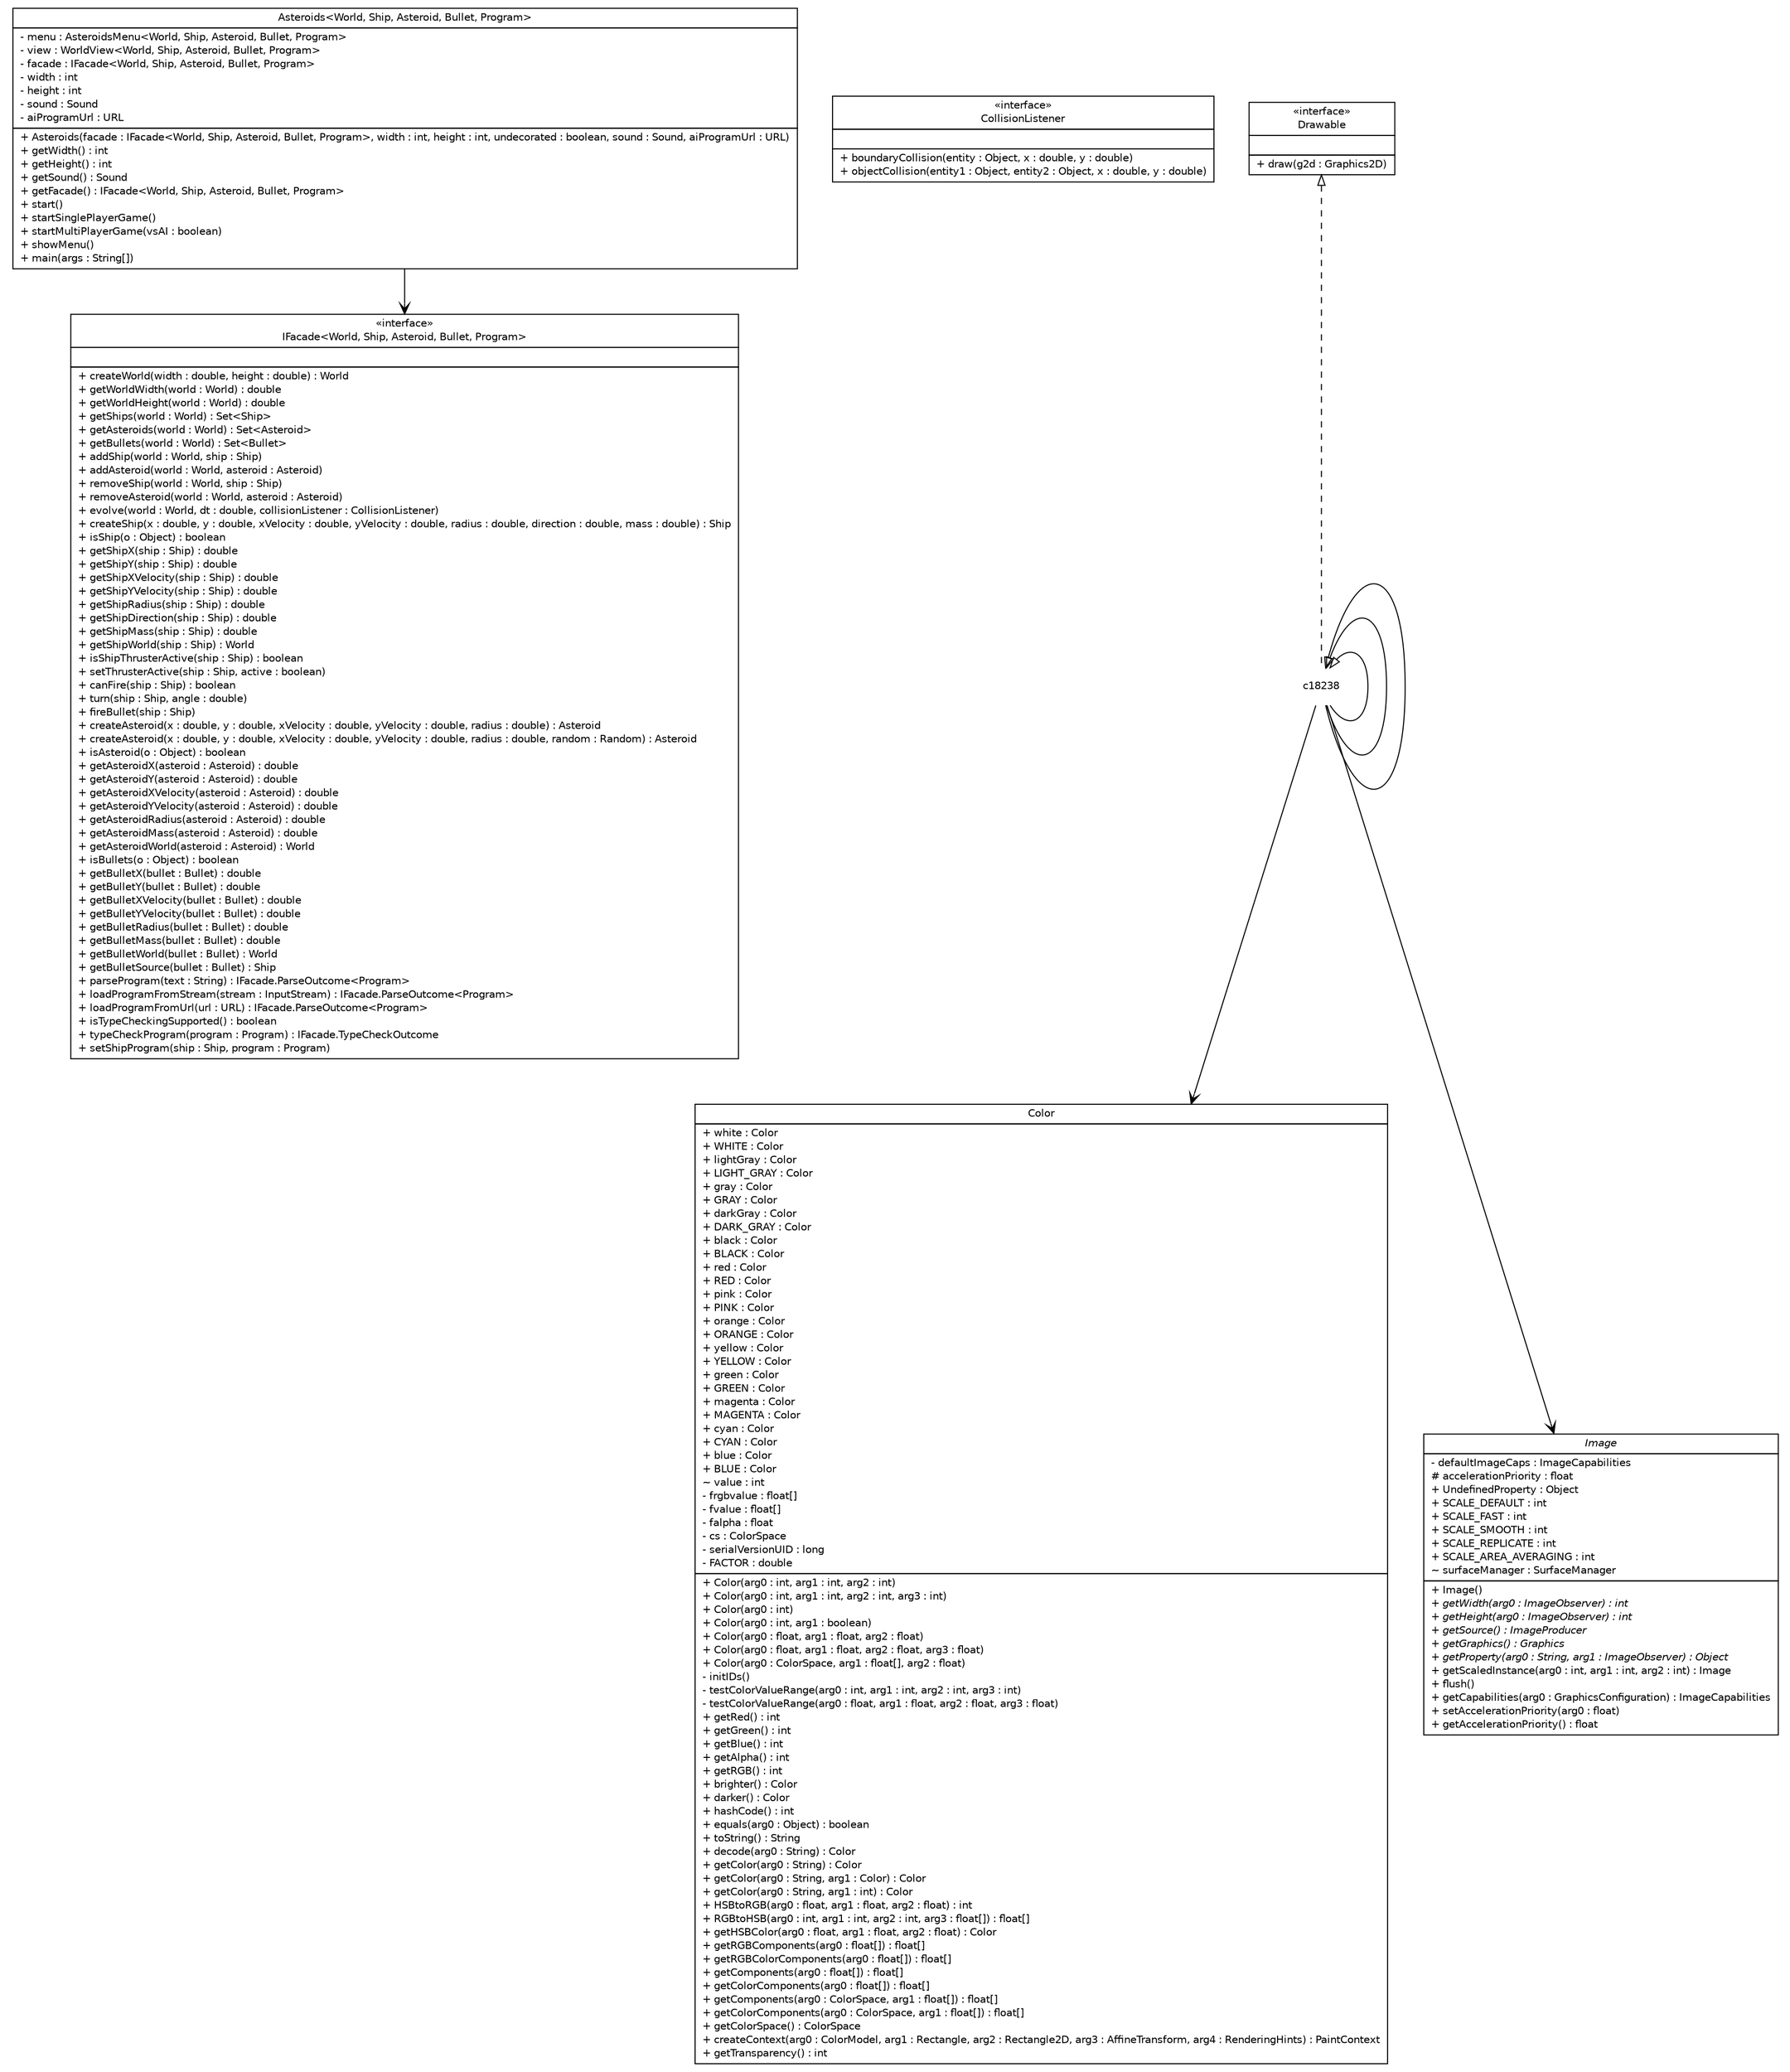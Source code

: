 #!/usr/local/bin/dot
#
# Class diagram 
# Generated by UMLGraph version R5_6 (http://www.umlgraph.org/)
#

digraph G {
	edge [fontname="Helvetica",fontsize=10,labelfontname="Helvetica",labelfontsize=10];
	node [fontname="Helvetica",fontsize=10,shape=plaintext];
	nodesep=0.25;
	ranksep=0.5;
	// main.Asteroids<World, Ship, Asteroid, Bullet, Program>
	c18236 [label=<<table title="main.Asteroids" border="0" cellborder="1" cellspacing="0" cellpadding="2" port="p" href="./Asteroids.html">
		<tr><td><table border="0" cellspacing="0" cellpadding="1">
<tr><td align="center" balign="center"> Asteroids&lt;World, Ship, Asteroid, Bullet, Program&gt; </td></tr>
		</table></td></tr>
		<tr><td><table border="0" cellspacing="0" cellpadding="1">
<tr><td align="left" balign="left"> - menu : AsteroidsMenu&lt;World, Ship, Asteroid, Bullet, Program&gt; </td></tr>
<tr><td align="left" balign="left"> - view : WorldView&lt;World, Ship, Asteroid, Bullet, Program&gt; </td></tr>
<tr><td align="left" balign="left"> - facade : IFacade&lt;World, Ship, Asteroid, Bullet, Program&gt; </td></tr>
<tr><td align="left" balign="left"> - width : int </td></tr>
<tr><td align="left" balign="left"> - height : int </td></tr>
<tr><td align="left" balign="left"> - sound : Sound </td></tr>
<tr><td align="left" balign="left"> - aiProgramUrl : URL </td></tr>
		</table></td></tr>
		<tr><td><table border="0" cellspacing="0" cellpadding="1">
<tr><td align="left" balign="left"> + Asteroids(facade : IFacade&lt;World, Ship, Asteroid, Bullet, Program&gt;, width : int, height : int, undecorated : boolean, sound : Sound, aiProgramUrl : URL) </td></tr>
<tr><td align="left" balign="left"> + getWidth() : int </td></tr>
<tr><td align="left" balign="left"> + getHeight() : int </td></tr>
<tr><td align="left" balign="left"> + getSound() : Sound </td></tr>
<tr><td align="left" balign="left"> + getFacade() : IFacade&lt;World, Ship, Asteroid, Bullet, Program&gt; </td></tr>
<tr><td align="left" balign="left"> + start() </td></tr>
<tr><td align="left" balign="left"> + startSinglePlayerGame() </td></tr>
<tr><td align="left" balign="left"> + startMultiPlayerGame(vsAI : boolean) </td></tr>
<tr><td align="left" balign="left"> + showMenu() </td></tr>
<tr><td align="left" balign="left"> + main(args : String[]) </td></tr>
		</table></td></tr>
		</table>>, URL="./Asteroids.html", fontname="Helvetica", fontcolor="black", fontsize=10.0];
	// main.CollisionListener
	c18237 [label=<<table title="main.CollisionListener" border="0" cellborder="1" cellspacing="0" cellpadding="2" port="p" href="./CollisionListener.html">
		<tr><td><table border="0" cellspacing="0" cellpadding="1">
<tr><td align="center" balign="center"> &#171;interface&#187; </td></tr>
<tr><td align="center" balign="center"> CollisionListener </td></tr>
		</table></td></tr>
		<tr><td><table border="0" cellspacing="0" cellpadding="1">
<tr><td align="left" balign="left">  </td></tr>
		</table></td></tr>
		<tr><td><table border="0" cellspacing="0" cellpadding="1">
<tr><td align="left" balign="left"> + boundaryCollision(entity : Object, x : double, y : double) </td></tr>
<tr><td align="left" balign="left"> + objectCollision(entity1 : Object, entity2 : Object, x : double, y : double) </td></tr>
		</table></td></tr>
		</table>>, URL="./CollisionListener.html", fontname="Helvetica", fontcolor="black", fontsize=10.0];
	// main.Drawable
	c18241 [label=<<table title="main.Drawable" border="0" cellborder="1" cellspacing="0" cellpadding="2" port="p" href="./Drawable.html">
		<tr><td><table border="0" cellspacing="0" cellpadding="1">
<tr><td align="center" balign="center"> &#171;interface&#187; </td></tr>
<tr><td align="center" balign="center"> Drawable </td></tr>
		</table></td></tr>
		<tr><td><table border="0" cellspacing="0" cellpadding="1">
<tr><td align="left" balign="left">  </td></tr>
		</table></td></tr>
		<tr><td><table border="0" cellspacing="0" cellpadding="1">
<tr><td align="left" balign="left"> + draw(g2d : Graphics2D) </td></tr>
		</table></td></tr>
		</table>>, URL="./Drawable.html", fontname="Helvetica", fontcolor="black", fontsize=10.0];
	// model.IFacade<World, Ship, Asteroid, Bullet, Program>
	c18251 [label=<<table title="model.IFacade" border="0" cellborder="1" cellspacing="0" cellpadding="2" port="p" href="../model/IFacade.html">
		<tr><td><table border="0" cellspacing="0" cellpadding="1">
<tr><td align="center" balign="center"> &#171;interface&#187; </td></tr>
<tr><td align="center" balign="center"> IFacade&lt;World, Ship, Asteroid, Bullet, Program&gt; </td></tr>
		</table></td></tr>
		<tr><td><table border="0" cellspacing="0" cellpadding="1">
<tr><td align="left" balign="left">  </td></tr>
		</table></td></tr>
		<tr><td><table border="0" cellspacing="0" cellpadding="1">
<tr><td align="left" balign="left"> + createWorld(width : double, height : double) : World </td></tr>
<tr><td align="left" balign="left"> + getWorldWidth(world : World) : double </td></tr>
<tr><td align="left" balign="left"> + getWorldHeight(world : World) : double </td></tr>
<tr><td align="left" balign="left"> + getShips(world : World) : Set&lt;Ship&gt; </td></tr>
<tr><td align="left" balign="left"> + getAsteroids(world : World) : Set&lt;Asteroid&gt; </td></tr>
<tr><td align="left" balign="left"> + getBullets(world : World) : Set&lt;Bullet&gt; </td></tr>
<tr><td align="left" balign="left"> + addShip(world : World, ship : Ship) </td></tr>
<tr><td align="left" balign="left"> + addAsteroid(world : World, asteroid : Asteroid) </td></tr>
<tr><td align="left" balign="left"> + removeShip(world : World, ship : Ship) </td></tr>
<tr><td align="left" balign="left"> + removeAsteroid(world : World, asteroid : Asteroid) </td></tr>
<tr><td align="left" balign="left"> + evolve(world : World, dt : double, collisionListener : CollisionListener) </td></tr>
<tr><td align="left" balign="left"> + createShip(x : double, y : double, xVelocity : double, yVelocity : double, radius : double, direction : double, mass : double) : Ship </td></tr>
<tr><td align="left" balign="left"> + isShip(o : Object) : boolean </td></tr>
<tr><td align="left" balign="left"> + getShipX(ship : Ship) : double </td></tr>
<tr><td align="left" balign="left"> + getShipY(ship : Ship) : double </td></tr>
<tr><td align="left" balign="left"> + getShipXVelocity(ship : Ship) : double </td></tr>
<tr><td align="left" balign="left"> + getShipYVelocity(ship : Ship) : double </td></tr>
<tr><td align="left" balign="left"> + getShipRadius(ship : Ship) : double </td></tr>
<tr><td align="left" balign="left"> + getShipDirection(ship : Ship) : double </td></tr>
<tr><td align="left" balign="left"> + getShipMass(ship : Ship) : double </td></tr>
<tr><td align="left" balign="left"> + getShipWorld(ship : Ship) : World </td></tr>
<tr><td align="left" balign="left"> + isShipThrusterActive(ship : Ship) : boolean </td></tr>
<tr><td align="left" balign="left"> + setThrusterActive(ship : Ship, active : boolean) </td></tr>
<tr><td align="left" balign="left"> + canFire(ship : Ship) : boolean </td></tr>
<tr><td align="left" balign="left"> + turn(ship : Ship, angle : double) </td></tr>
<tr><td align="left" balign="left"> + fireBullet(ship : Ship) </td></tr>
<tr><td align="left" balign="left"> + createAsteroid(x : double, y : double, xVelocity : double, yVelocity : double, radius : double) : Asteroid </td></tr>
<tr><td align="left" balign="left"> + createAsteroid(x : double, y : double, xVelocity : double, yVelocity : double, radius : double, random : Random) : Asteroid </td></tr>
<tr><td align="left" balign="left"> + isAsteroid(o : Object) : boolean </td></tr>
<tr><td align="left" balign="left"> + getAsteroidX(asteroid : Asteroid) : double </td></tr>
<tr><td align="left" balign="left"> + getAsteroidY(asteroid : Asteroid) : double </td></tr>
<tr><td align="left" balign="left"> + getAsteroidXVelocity(asteroid : Asteroid) : double </td></tr>
<tr><td align="left" balign="left"> + getAsteroidYVelocity(asteroid : Asteroid) : double </td></tr>
<tr><td align="left" balign="left"> + getAsteroidRadius(asteroid : Asteroid) : double </td></tr>
<tr><td align="left" balign="left"> + getAsteroidMass(asteroid : Asteroid) : double </td></tr>
<tr><td align="left" balign="left"> + getAsteroidWorld(asteroid : Asteroid) : World </td></tr>
<tr><td align="left" balign="left"> + isBullets(o : Object) : boolean </td></tr>
<tr><td align="left" balign="left"> + getBulletX(bullet : Bullet) : double </td></tr>
<tr><td align="left" balign="left"> + getBulletY(bullet : Bullet) : double </td></tr>
<tr><td align="left" balign="left"> + getBulletXVelocity(bullet : Bullet) : double </td></tr>
<tr><td align="left" balign="left"> + getBulletYVelocity(bullet : Bullet) : double </td></tr>
<tr><td align="left" balign="left"> + getBulletRadius(bullet : Bullet) : double </td></tr>
<tr><td align="left" balign="left"> + getBulletMass(bullet : Bullet) : double </td></tr>
<tr><td align="left" balign="left"> + getBulletWorld(bullet : Bullet) : World </td></tr>
<tr><td align="left" balign="left"> + getBulletSource(bullet : Bullet) : Ship </td></tr>
<tr><td align="left" balign="left"> + parseProgram(text : String) : IFacade.ParseOutcome&lt;Program&gt; </td></tr>
<tr><td align="left" balign="left"> + loadProgramFromStream(stream : InputStream) : IFacade.ParseOutcome&lt;Program&gt; </td></tr>
<tr><td align="left" balign="left"> + loadProgramFromUrl(url : URL) : IFacade.ParseOutcome&lt;Program&gt; </td></tr>
<tr><td align="left" balign="left"> + isTypeCheckingSupported() : boolean </td></tr>
<tr><td align="left" balign="left"> + typeCheckProgram(program : Program) : IFacade.TypeCheckOutcome </td></tr>
<tr><td align="left" balign="left"> + setShipProgram(ship : Ship, program : Program) </td></tr>
		</table></td></tr>
		</table>>, URL="../model/IFacade.html", fontname="Helvetica", fontcolor="black", fontsize=10.0];
	//main.WorldView<World, Ship, Asteroid, Bullet, Program>.Visualization<T> implements main.Drawable
	c18241:p -> c18238:p [dir=back,arrowtail=empty,style=dashed];
	//main.WorldView<World, Ship, Asteroid, Bullet, Program>.ShipVisualization extends main.WorldView<World, Ship, Asteroid, Bullet, Program>.Visualization<Ship>
	c18238:p -> c18238:p [dir=back,arrowtail=empty];
	//main.WorldView<World, Ship, Asteroid, Bullet, Program>.AsteroidVisualization extends main.WorldView<World, Ship, Asteroid, Bullet, Program>.Visualization<Asteroid>
	c18238:p -> c18238:p [dir=back,arrowtail=empty];
	//main.WorldView<World, Ship, Asteroid, Bullet, Program>.BulletVisualization extends main.WorldView<World, Ship, Asteroid, Bullet, Program>.Visualization<Bullet>
	c18238:p -> c18238:p [dir=back,arrowtail=empty];
	// main.Asteroids<World, Ship, Asteroid, Bullet, Program> NAVASSOC model.IFacade<World, Ship, Asteroid, Bullet, Program>
	c18236:p -> c18251:p [taillabel="", label="", headlabel="", fontname="Helvetica", fontcolor="black", fontsize=10.0, color="black", arrowhead=open];
	// main.WorldView<World, Ship, Asteroid, Bullet, Program>.Visualization<T> NAVASSOC java.awt.Color
	c18238:p -> c18358:p [taillabel="", label="", headlabel="", fontname="Helvetica", fontcolor="black", fontsize=10.0, color="black", arrowhead=open];
	// main.WorldView<World, Ship, Asteroid, Bullet, Program>.Visualization<T> NAVASSOC java.awt.Image
	c18238:p -> c18359:p [taillabel="", label="", headlabel="", fontname="Helvetica", fontcolor="black", fontsize=10.0, color="black", arrowhead=open];
	// java.awt.Color
	c18358 [label=<<table title="java.awt.Color" border="0" cellborder="1" cellspacing="0" cellpadding="2" port="p" href="http://java.sun.com/j2se/1.4.2/docs/api/java/awt/Color.html">
		<tr><td><table border="0" cellspacing="0" cellpadding="1">
<tr><td align="center" balign="center"> Color </td></tr>
		</table></td></tr>
		<tr><td><table border="0" cellspacing="0" cellpadding="1">
<tr><td align="left" balign="left"> + white : Color </td></tr>
<tr><td align="left" balign="left"> + WHITE : Color </td></tr>
<tr><td align="left" balign="left"> + lightGray : Color </td></tr>
<tr><td align="left" balign="left"> + LIGHT_GRAY : Color </td></tr>
<tr><td align="left" balign="left"> + gray : Color </td></tr>
<tr><td align="left" balign="left"> + GRAY : Color </td></tr>
<tr><td align="left" balign="left"> + darkGray : Color </td></tr>
<tr><td align="left" balign="left"> + DARK_GRAY : Color </td></tr>
<tr><td align="left" balign="left"> + black : Color </td></tr>
<tr><td align="left" balign="left"> + BLACK : Color </td></tr>
<tr><td align="left" balign="left"> + red : Color </td></tr>
<tr><td align="left" balign="left"> + RED : Color </td></tr>
<tr><td align="left" balign="left"> + pink : Color </td></tr>
<tr><td align="left" balign="left"> + PINK : Color </td></tr>
<tr><td align="left" balign="left"> + orange : Color </td></tr>
<tr><td align="left" balign="left"> + ORANGE : Color </td></tr>
<tr><td align="left" balign="left"> + yellow : Color </td></tr>
<tr><td align="left" balign="left"> + YELLOW : Color </td></tr>
<tr><td align="left" balign="left"> + green : Color </td></tr>
<tr><td align="left" balign="left"> + GREEN : Color </td></tr>
<tr><td align="left" balign="left"> + magenta : Color </td></tr>
<tr><td align="left" balign="left"> + MAGENTA : Color </td></tr>
<tr><td align="left" balign="left"> + cyan : Color </td></tr>
<tr><td align="left" balign="left"> + CYAN : Color </td></tr>
<tr><td align="left" balign="left"> + blue : Color </td></tr>
<tr><td align="left" balign="left"> + BLUE : Color </td></tr>
<tr><td align="left" balign="left"> ~ value : int </td></tr>
<tr><td align="left" balign="left"> - frgbvalue : float[] </td></tr>
<tr><td align="left" balign="left"> - fvalue : float[] </td></tr>
<tr><td align="left" balign="left"> - falpha : float </td></tr>
<tr><td align="left" balign="left"> - cs : ColorSpace </td></tr>
<tr><td align="left" balign="left"> - serialVersionUID : long </td></tr>
<tr><td align="left" balign="left"> - FACTOR : double </td></tr>
		</table></td></tr>
		<tr><td><table border="0" cellspacing="0" cellpadding="1">
<tr><td align="left" balign="left"> + Color(arg0 : int, arg1 : int, arg2 : int) </td></tr>
<tr><td align="left" balign="left"> + Color(arg0 : int, arg1 : int, arg2 : int, arg3 : int) </td></tr>
<tr><td align="left" balign="left"> + Color(arg0 : int) </td></tr>
<tr><td align="left" balign="left"> + Color(arg0 : int, arg1 : boolean) </td></tr>
<tr><td align="left" balign="left"> + Color(arg0 : float, arg1 : float, arg2 : float) </td></tr>
<tr><td align="left" balign="left"> + Color(arg0 : float, arg1 : float, arg2 : float, arg3 : float) </td></tr>
<tr><td align="left" balign="left"> + Color(arg0 : ColorSpace, arg1 : float[], arg2 : float) </td></tr>
<tr><td align="left" balign="left"> - initIDs() </td></tr>
<tr><td align="left" balign="left"> - testColorValueRange(arg0 : int, arg1 : int, arg2 : int, arg3 : int) </td></tr>
<tr><td align="left" balign="left"> - testColorValueRange(arg0 : float, arg1 : float, arg2 : float, arg3 : float) </td></tr>
<tr><td align="left" balign="left"> + getRed() : int </td></tr>
<tr><td align="left" balign="left"> + getGreen() : int </td></tr>
<tr><td align="left" balign="left"> + getBlue() : int </td></tr>
<tr><td align="left" balign="left"> + getAlpha() : int </td></tr>
<tr><td align="left" balign="left"> + getRGB() : int </td></tr>
<tr><td align="left" balign="left"> + brighter() : Color </td></tr>
<tr><td align="left" balign="left"> + darker() : Color </td></tr>
<tr><td align="left" balign="left"> + hashCode() : int </td></tr>
<tr><td align="left" balign="left"> + equals(arg0 : Object) : boolean </td></tr>
<tr><td align="left" balign="left"> + toString() : String </td></tr>
<tr><td align="left" balign="left"> + decode(arg0 : String) : Color </td></tr>
<tr><td align="left" balign="left"> + getColor(arg0 : String) : Color </td></tr>
<tr><td align="left" balign="left"> + getColor(arg0 : String, arg1 : Color) : Color </td></tr>
<tr><td align="left" balign="left"> + getColor(arg0 : String, arg1 : int) : Color </td></tr>
<tr><td align="left" balign="left"> + HSBtoRGB(arg0 : float, arg1 : float, arg2 : float) : int </td></tr>
<tr><td align="left" balign="left"> + RGBtoHSB(arg0 : int, arg1 : int, arg2 : int, arg3 : float[]) : float[] </td></tr>
<tr><td align="left" balign="left"> + getHSBColor(arg0 : float, arg1 : float, arg2 : float) : Color </td></tr>
<tr><td align="left" balign="left"> + getRGBComponents(arg0 : float[]) : float[] </td></tr>
<tr><td align="left" balign="left"> + getRGBColorComponents(arg0 : float[]) : float[] </td></tr>
<tr><td align="left" balign="left"> + getComponents(arg0 : float[]) : float[] </td></tr>
<tr><td align="left" balign="left"> + getColorComponents(arg0 : float[]) : float[] </td></tr>
<tr><td align="left" balign="left"> + getComponents(arg0 : ColorSpace, arg1 : float[]) : float[] </td></tr>
<tr><td align="left" balign="left"> + getColorComponents(arg0 : ColorSpace, arg1 : float[]) : float[] </td></tr>
<tr><td align="left" balign="left"> + getColorSpace() : ColorSpace </td></tr>
<tr><td align="left" balign="left"> + createContext(arg0 : ColorModel, arg1 : Rectangle, arg2 : Rectangle2D, arg3 : AffineTransform, arg4 : RenderingHints) : PaintContext </td></tr>
<tr><td align="left" balign="left"> + getTransparency() : int </td></tr>
		</table></td></tr>
		</table>>, URL="http://java.sun.com/j2se/1.4.2/docs/api/java/awt/Color.html", fontname="Helvetica", fontcolor="black", fontsize=10.0];
	// java.awt.Image
	c18359 [label=<<table title="java.awt.Image" border="0" cellborder="1" cellspacing="0" cellpadding="2" port="p" href="http://java.sun.com/j2se/1.4.2/docs/api/java/awt/Image.html">
		<tr><td><table border="0" cellspacing="0" cellpadding="1">
<tr><td align="center" balign="center"><font face="Helvetica-Oblique"> Image </font></td></tr>
		</table></td></tr>
		<tr><td><table border="0" cellspacing="0" cellpadding="1">
<tr><td align="left" balign="left"> - defaultImageCaps : ImageCapabilities </td></tr>
<tr><td align="left" balign="left"> # accelerationPriority : float </td></tr>
<tr><td align="left" balign="left"> + UndefinedProperty : Object </td></tr>
<tr><td align="left" balign="left"> + SCALE_DEFAULT : int </td></tr>
<tr><td align="left" balign="left"> + SCALE_FAST : int </td></tr>
<tr><td align="left" balign="left"> + SCALE_SMOOTH : int </td></tr>
<tr><td align="left" balign="left"> + SCALE_REPLICATE : int </td></tr>
<tr><td align="left" balign="left"> + SCALE_AREA_AVERAGING : int </td></tr>
<tr><td align="left" balign="left"> ~ surfaceManager : SurfaceManager </td></tr>
		</table></td></tr>
		<tr><td><table border="0" cellspacing="0" cellpadding="1">
<tr><td align="left" balign="left"> + Image() </td></tr>
<tr><td align="left" balign="left"><font face="Helvetica-Oblique" point-size="10.0"> + getWidth(arg0 : ImageObserver) : int </font></td></tr>
<tr><td align="left" balign="left"><font face="Helvetica-Oblique" point-size="10.0"> + getHeight(arg0 : ImageObserver) : int </font></td></tr>
<tr><td align="left" balign="left"><font face="Helvetica-Oblique" point-size="10.0"> + getSource() : ImageProducer </font></td></tr>
<tr><td align="left" balign="left"><font face="Helvetica-Oblique" point-size="10.0"> + getGraphics() : Graphics </font></td></tr>
<tr><td align="left" balign="left"><font face="Helvetica-Oblique" point-size="10.0"> + getProperty(arg0 : String, arg1 : ImageObserver) : Object </font></td></tr>
<tr><td align="left" balign="left"> + getScaledInstance(arg0 : int, arg1 : int, arg2 : int) : Image </td></tr>
<tr><td align="left" balign="left"> + flush() </td></tr>
<tr><td align="left" balign="left"> + getCapabilities(arg0 : GraphicsConfiguration) : ImageCapabilities </td></tr>
<tr><td align="left" balign="left"> + setAccelerationPriority(arg0 : float) </td></tr>
<tr><td align="left" balign="left"> + getAccelerationPriority() : float </td></tr>
		</table></td></tr>
		</table>>, URL="http://java.sun.com/j2se/1.4.2/docs/api/java/awt/Image.html", fontname="Helvetica", fontcolor="black", fontsize=10.0];
}

